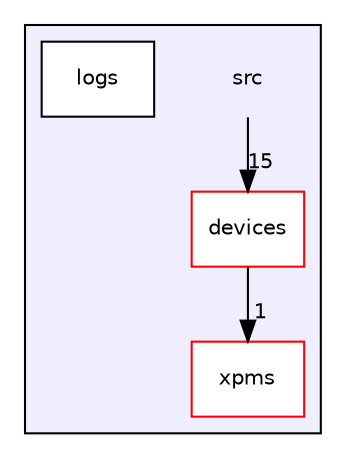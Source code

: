 digraph "src" {
  compound=true
  node [ fontsize="10", fontname="Helvetica"];
  edge [ labelfontsize="10", labelfontname="Helvetica"];
  subgraph clusterdir_68267d1309a1af8e8297ef4c3efbcdba {
    graph [ bgcolor="#eeeeff", pencolor="black", label="" URL="dir_68267d1309a1af8e8297ef4c3efbcdba.html"];
    dir_68267d1309a1af8e8297ef4c3efbcdba [shape=plaintext label="src"];
    dir_6fac9273c1f4413d2ee63ba6cd0b0eb2 [shape=box label="devices" color="red" fillcolor="white" style="filled" URL="dir_6fac9273c1f4413d2ee63ba6cd0b0eb2.html"];
    dir_c647613bd4231a608201612dac91c27a [shape=box label="logs" color="black" fillcolor="white" style="filled" URL="dir_c647613bd4231a608201612dac91c27a.html"];
    dir_4768879b15733c4f0f88b1ecd58b4754 [shape=box label="xpms" color="red" fillcolor="white" style="filled" URL="dir_4768879b15733c4f0f88b1ecd58b4754.html"];
  }
  dir_68267d1309a1af8e8297ef4c3efbcdba->dir_6fac9273c1f4413d2ee63ba6cd0b0eb2 [headlabel="15", labeldistance=1.5 headhref="dir_000000_000001.html"];
  dir_6fac9273c1f4413d2ee63ba6cd0b0eb2->dir_4768879b15733c4f0f88b1ecd58b4754 [headlabel="1", labeldistance=1.5 headhref="dir_000001_000007.html"];
}
